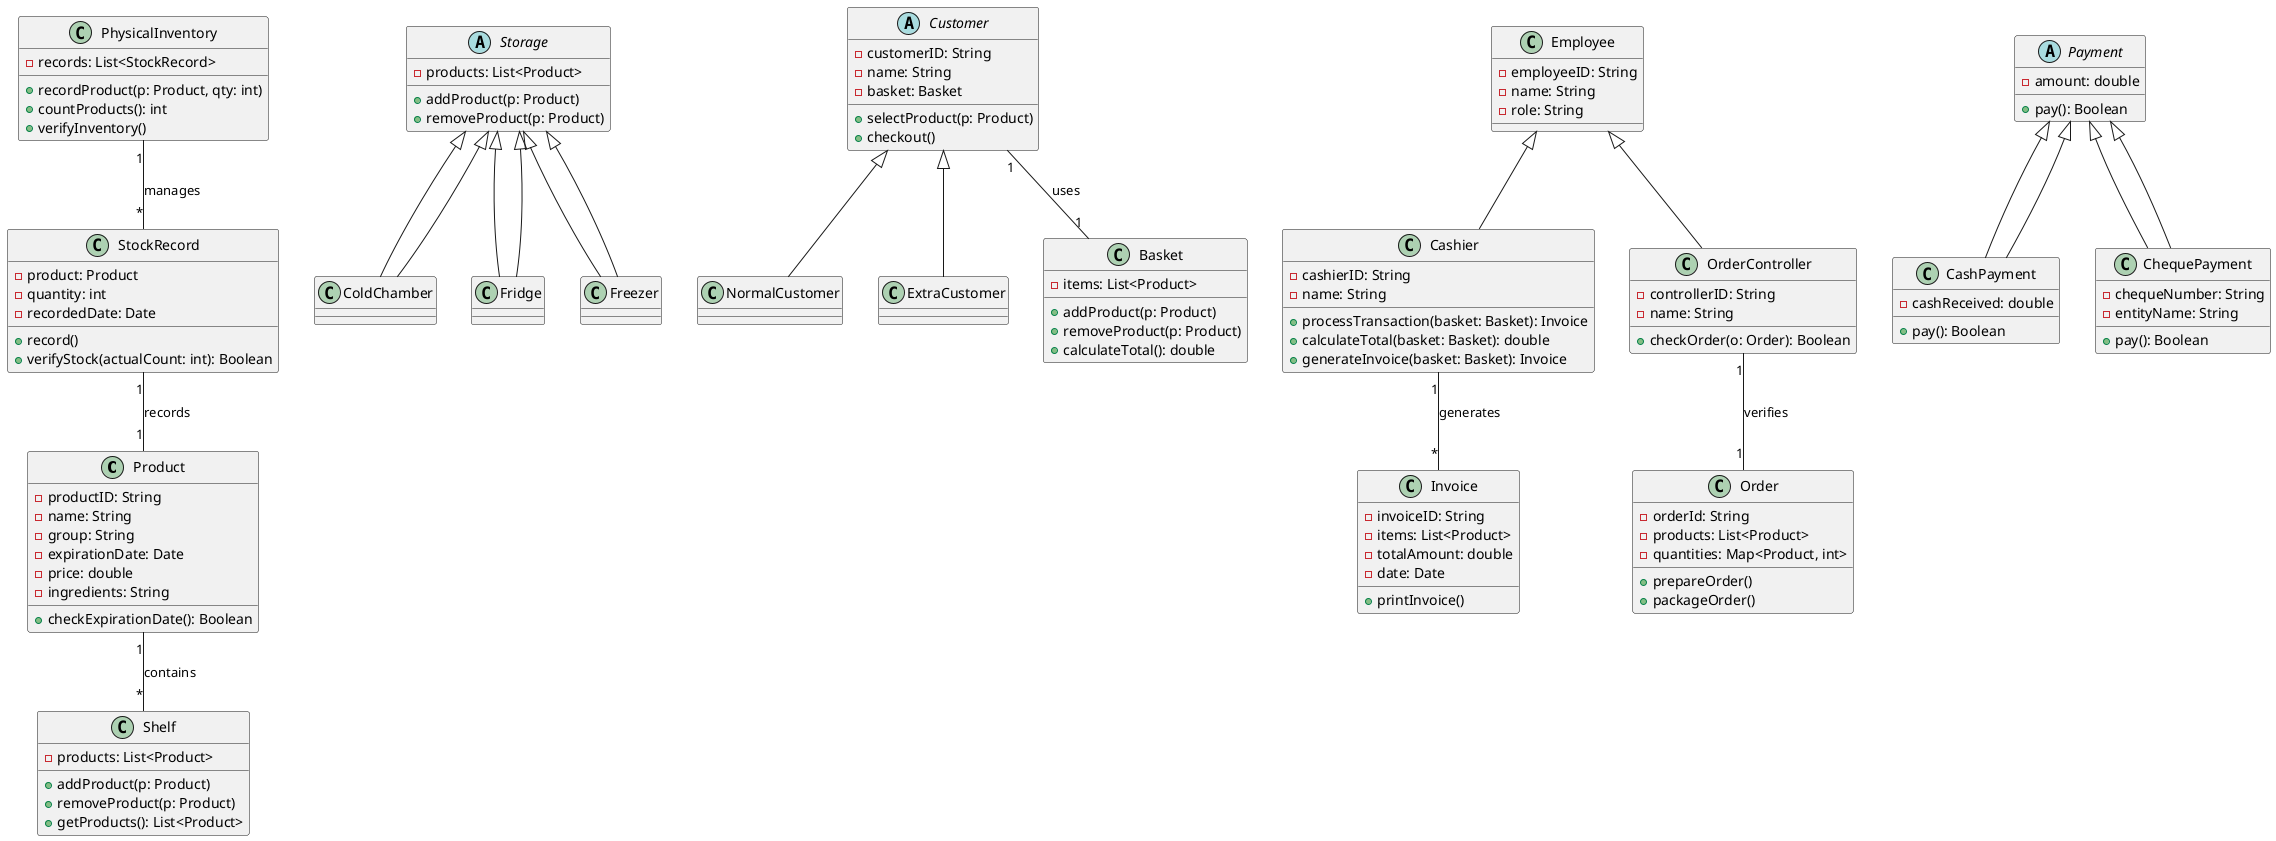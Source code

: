 @startuml

' Product related classes
class Product {
  - productID: String
  - name: String
  - group: String
  - expirationDate: Date
  - price: double
  - ingredients: String
  + checkExpirationDate(): Boolean
}

' Shelf holds products for sale
class Shelf {
  - products: List<Product>
  + addProduct(p: Product)
  + removeProduct(p: Product)
  + getProducts(): List<Product>
}

' StockRecord represents a form record for a product in inventory
class StockRecord {
  - product: Product
  - quantity: int
  - recordedDate: Date
  + record()
  + verifyStock(actualCount: int): Boolean
}

' PhysicalInventory records all stock forms/purchases
class PhysicalInventory {
  - records: List<StockRecord>
  + recordProduct(p: Product, qty: int)
  + countProducts(): int
  + verifyInventory()
}

' Storage abstraction with different actual storage types
abstract class Storage {
  - products: List<Product>
  + addProduct(p: Product)
  + removeProduct(p: Product)
}

class ColdChamber extends Storage {
}

class Fridge extends Storage {
}

class Freezer extends Storage {
}

' Customers abstracted with two types
abstract class Customer {
  - customerID: String
  - name: String
  - basket: Basket
  + selectProduct(p: Product)
  + checkout()
}

class NormalCustomer extends Customer {
}

class ExtraCustomer extends Customer {
}

' Basket for collecting products when shopping
class Basket {
  - items: List<Product>
  + addProduct(p: Product)
  + removeProduct(p: Product)
  + calculateTotal(): double
}

' Cashier processes transactions and generates invoices
class Cashier {
  - cashierID: String
  - name: String
  + processTransaction(basket: Basket): Invoice
  + calculateTotal(basket: Basket): double
  + generateInvoice(basket: Basket): Invoice
}

' Invoice produced after customer checkout
class Invoice {
  - invoiceID: String
  - items: List<Product>
  - totalAmount: double
  - date: Date
  + printInvoice()
}

' Payment abstract class and its concrete implementations
abstract class Payment {
  - amount: double
  + pay(): Boolean
}

class CashPayment extends Payment {
  - cashReceived: double
  + pay(): Boolean
}

class ChequePayment extends Payment {
  - chequeNumber: String
  - entityName: String
  + pay(): Boolean
}

' Order process for bakery, pastry, or other categories
class Order {
  - orderId: String
  - products: List<Product>
  - quantities: Map<Product, int>
  + prepareOrder()
  + packageOrder()
}

' A controller for verifying orders and stock/shelf status
class OrderController {
  - controllerID: String
  - name: String
  + checkOrder(o: Order): Boolean
}

' General employee class. Cashier and OrderController derive from Employee.
class Employee {
  - employeeID: String
  - name: String
  - role: String
}

' Relationships

' Shelf contains many products
Product "1" -- "*" Shelf : contains

' Physical inventory is managed by a collection of stock records.
PhysicalInventory "1" -- "*" StockRecord : manages
StockRecord "1" -- "1" Product : records

' Storage inheritance structure
ColdChamber --|> Storage
Fridge --|> Storage
Freezer --|> Storage

' Customer association with basket
Customer "1" -- "1" Basket : uses

' Cashier generates invoices for transactions 
Cashier "1" -- "*" Invoice : generates

' Payment inheritance (Cash, Cheque)
Payment <|-- CashPayment
Payment <|-- ChequePayment

' Order is checked by an OrderController
OrderController "1" -- "1" Order : verifies

' Employee specialization
Employee <|-- Cashier
Employee <|-- OrderController

@enduml